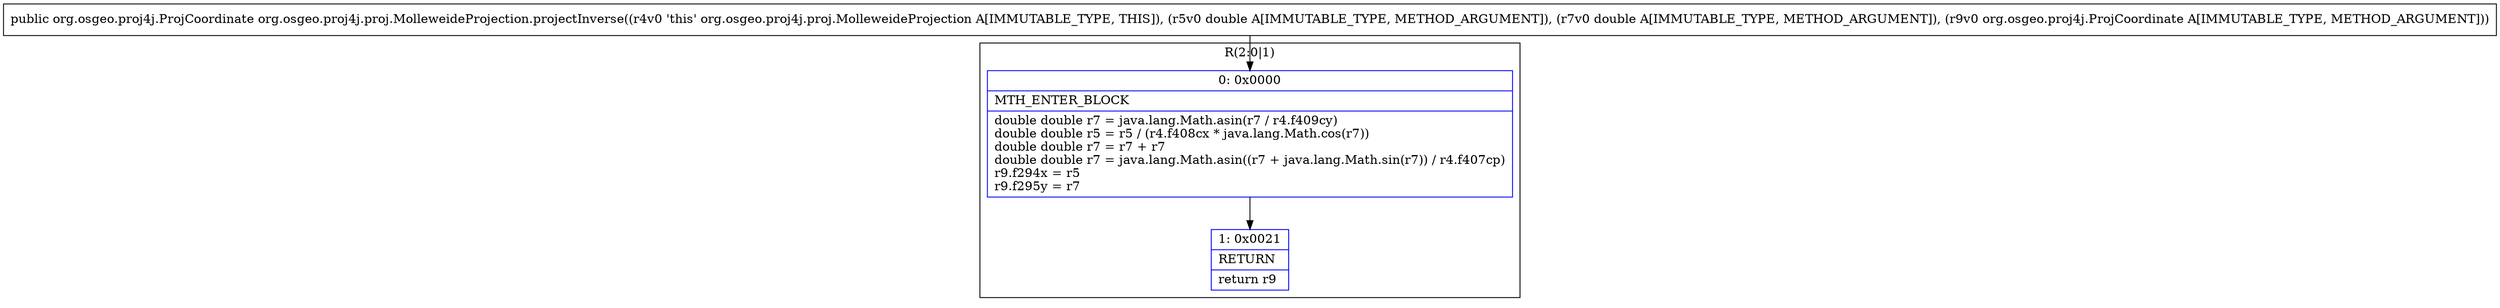 digraph "CFG fororg.osgeo.proj4j.proj.MolleweideProjection.projectInverse(DDLorg\/osgeo\/proj4j\/ProjCoordinate;)Lorg\/osgeo\/proj4j\/ProjCoordinate;" {
subgraph cluster_Region_1747146482 {
label = "R(2:0|1)";
node [shape=record,color=blue];
Node_0 [shape=record,label="{0\:\ 0x0000|MTH_ENTER_BLOCK\l|double double r7 = java.lang.Math.asin(r7 \/ r4.f409cy)\ldouble double r5 = r5 \/ (r4.f408cx * java.lang.Math.cos(r7))\ldouble double r7 = r7 + r7\ldouble double r7 = java.lang.Math.asin((r7 + java.lang.Math.sin(r7)) \/ r4.f407cp)\lr9.f294x = r5\lr9.f295y = r7\l}"];
Node_1 [shape=record,label="{1\:\ 0x0021|RETURN\l|return r9\l}"];
}
MethodNode[shape=record,label="{public org.osgeo.proj4j.ProjCoordinate org.osgeo.proj4j.proj.MolleweideProjection.projectInverse((r4v0 'this' org.osgeo.proj4j.proj.MolleweideProjection A[IMMUTABLE_TYPE, THIS]), (r5v0 double A[IMMUTABLE_TYPE, METHOD_ARGUMENT]), (r7v0 double A[IMMUTABLE_TYPE, METHOD_ARGUMENT]), (r9v0 org.osgeo.proj4j.ProjCoordinate A[IMMUTABLE_TYPE, METHOD_ARGUMENT])) }"];
MethodNode -> Node_0;
Node_0 -> Node_1;
}

